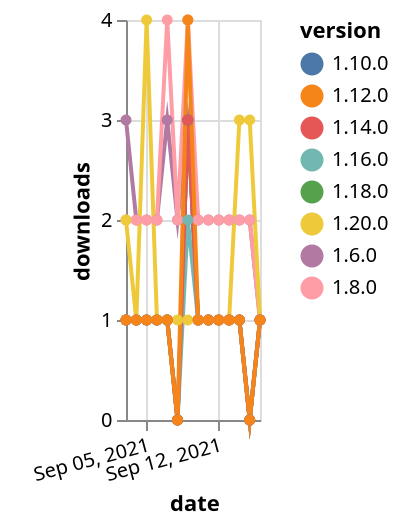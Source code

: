 {"$schema": "https://vega.github.io/schema/vega-lite/v5.json", "description": "A simple bar chart with embedded data.", "data": {"values": [{"date": "2021-09-03", "total": 2340, "delta": 3, "version": "1.6.0"}, {"date": "2021-09-04", "total": 2342, "delta": 2, "version": "1.6.0"}, {"date": "2021-09-05", "total": 2344, "delta": 2, "version": "1.6.0"}, {"date": "2021-09-06", "total": 2346, "delta": 2, "version": "1.6.0"}, {"date": "2021-09-07", "total": 2349, "delta": 3, "version": "1.6.0"}, {"date": "2021-09-08", "total": 2351, "delta": 2, "version": "1.6.0"}, {"date": "2021-09-09", "total": 2354, "delta": 3, "version": "1.6.0"}, {"date": "2021-09-10", "total": 2356, "delta": 2, "version": "1.6.0"}, {"date": "2021-09-11", "total": 2358, "delta": 2, "version": "1.6.0"}, {"date": "2021-09-12", "total": 2360, "delta": 2, "version": "1.6.0"}, {"date": "2021-09-13", "total": 2362, "delta": 2, "version": "1.6.0"}, {"date": "2021-09-14", "total": 2364, "delta": 2, "version": "1.6.0"}, {"date": "2021-09-15", "total": 2366, "delta": 2, "version": "1.6.0"}, {"date": "2021-09-16", "total": 2367, "delta": 1, "version": "1.6.0"}, {"date": "2021-09-03", "total": 172, "delta": 1, "version": "1.18.0"}, {"date": "2021-09-04", "total": 173, "delta": 1, "version": "1.18.0"}, {"date": "2021-09-05", "total": 174, "delta": 1, "version": "1.18.0"}, {"date": "2021-09-06", "total": 175, "delta": 1, "version": "1.18.0"}, {"date": "2021-09-07", "total": 176, "delta": 1, "version": "1.18.0"}, {"date": "2021-09-08", "total": 176, "delta": 0, "version": "1.18.0"}, {"date": "2021-09-09", "total": 179, "delta": 3, "version": "1.18.0"}, {"date": "2021-09-10", "total": 180, "delta": 1, "version": "1.18.0"}, {"date": "2021-09-11", "total": 181, "delta": 1, "version": "1.18.0"}, {"date": "2021-09-12", "total": 182, "delta": 1, "version": "1.18.0"}, {"date": "2021-09-13", "total": 183, "delta": 1, "version": "1.18.0"}, {"date": "2021-09-14", "total": 184, "delta": 1, "version": "1.18.0"}, {"date": "2021-09-15", "total": 184, "delta": 0, "version": "1.18.0"}, {"date": "2021-09-16", "total": 185, "delta": 1, "version": "1.18.0"}, {"date": "2021-09-03", "total": 2518, "delta": 2, "version": "1.8.0"}, {"date": "2021-09-04", "total": 2520, "delta": 2, "version": "1.8.0"}, {"date": "2021-09-05", "total": 2522, "delta": 2, "version": "1.8.0"}, {"date": "2021-09-06", "total": 2524, "delta": 2, "version": "1.8.0"}, {"date": "2021-09-07", "total": 2528, "delta": 4, "version": "1.8.0"}, {"date": "2021-09-08", "total": 2530, "delta": 2, "version": "1.8.0"}, {"date": "2021-09-09", "total": 2534, "delta": 4, "version": "1.8.0"}, {"date": "2021-09-10", "total": 2536, "delta": 2, "version": "1.8.0"}, {"date": "2021-09-11", "total": 2538, "delta": 2, "version": "1.8.0"}, {"date": "2021-09-12", "total": 2540, "delta": 2, "version": "1.8.0"}, {"date": "2021-09-13", "total": 2542, "delta": 2, "version": "1.8.0"}, {"date": "2021-09-14", "total": 2544, "delta": 2, "version": "1.8.0"}, {"date": "2021-09-15", "total": 2546, "delta": 2, "version": "1.8.0"}, {"date": "2021-09-16", "total": 2547, "delta": 1, "version": "1.8.0"}, {"date": "2021-09-03", "total": 235, "delta": 1, "version": "1.10.0"}, {"date": "2021-09-04", "total": 236, "delta": 1, "version": "1.10.0"}, {"date": "2021-09-05", "total": 237, "delta": 1, "version": "1.10.0"}, {"date": "2021-09-06", "total": 238, "delta": 1, "version": "1.10.0"}, {"date": "2021-09-07", "total": 239, "delta": 1, "version": "1.10.0"}, {"date": "2021-09-08", "total": 239, "delta": 0, "version": "1.10.0"}, {"date": "2021-09-09", "total": 242, "delta": 3, "version": "1.10.0"}, {"date": "2021-09-10", "total": 243, "delta": 1, "version": "1.10.0"}, {"date": "2021-09-11", "total": 244, "delta": 1, "version": "1.10.0"}, {"date": "2021-09-12", "total": 245, "delta": 1, "version": "1.10.0"}, {"date": "2021-09-13", "total": 246, "delta": 1, "version": "1.10.0"}, {"date": "2021-09-14", "total": 247, "delta": 1, "version": "1.10.0"}, {"date": "2021-09-15", "total": 247, "delta": 0, "version": "1.10.0"}, {"date": "2021-09-16", "total": 248, "delta": 1, "version": "1.10.0"}, {"date": "2021-09-03", "total": 121, "delta": 2, "version": "1.20.0"}, {"date": "2021-09-04", "total": 122, "delta": 1, "version": "1.20.0"}, {"date": "2021-09-05", "total": 126, "delta": 4, "version": "1.20.0"}, {"date": "2021-09-06", "total": 127, "delta": 1, "version": "1.20.0"}, {"date": "2021-09-07", "total": 128, "delta": 1, "version": "1.20.0"}, {"date": "2021-09-08", "total": 129, "delta": 1, "version": "1.20.0"}, {"date": "2021-09-09", "total": 130, "delta": 1, "version": "1.20.0"}, {"date": "2021-09-10", "total": 131, "delta": 1, "version": "1.20.0"}, {"date": "2021-09-11", "total": 132, "delta": 1, "version": "1.20.0"}, {"date": "2021-09-12", "total": 133, "delta": 1, "version": "1.20.0"}, {"date": "2021-09-13", "total": 134, "delta": 1, "version": "1.20.0"}, {"date": "2021-09-14", "total": 137, "delta": 3, "version": "1.20.0"}, {"date": "2021-09-15", "total": 140, "delta": 3, "version": "1.20.0"}, {"date": "2021-09-16", "total": 141, "delta": 1, "version": "1.20.0"}, {"date": "2021-09-03", "total": 152, "delta": 1, "version": "1.16.0"}, {"date": "2021-09-04", "total": 153, "delta": 1, "version": "1.16.0"}, {"date": "2021-09-05", "total": 154, "delta": 1, "version": "1.16.0"}, {"date": "2021-09-06", "total": 155, "delta": 1, "version": "1.16.0"}, {"date": "2021-09-07", "total": 156, "delta": 1, "version": "1.16.0"}, {"date": "2021-09-08", "total": 156, "delta": 0, "version": "1.16.0"}, {"date": "2021-09-09", "total": 158, "delta": 2, "version": "1.16.0"}, {"date": "2021-09-10", "total": 159, "delta": 1, "version": "1.16.0"}, {"date": "2021-09-11", "total": 160, "delta": 1, "version": "1.16.0"}, {"date": "2021-09-12", "total": 161, "delta": 1, "version": "1.16.0"}, {"date": "2021-09-13", "total": 162, "delta": 1, "version": "1.16.0"}, {"date": "2021-09-14", "total": 163, "delta": 1, "version": "1.16.0"}, {"date": "2021-09-15", "total": 163, "delta": 0, "version": "1.16.0"}, {"date": "2021-09-16", "total": 164, "delta": 1, "version": "1.16.0"}, {"date": "2021-09-03", "total": 190, "delta": 1, "version": "1.14.0"}, {"date": "2021-09-04", "total": 191, "delta": 1, "version": "1.14.0"}, {"date": "2021-09-05", "total": 192, "delta": 1, "version": "1.14.0"}, {"date": "2021-09-06", "total": 193, "delta": 1, "version": "1.14.0"}, {"date": "2021-09-07", "total": 194, "delta": 1, "version": "1.14.0"}, {"date": "2021-09-08", "total": 194, "delta": 0, "version": "1.14.0"}, {"date": "2021-09-09", "total": 197, "delta": 3, "version": "1.14.0"}, {"date": "2021-09-10", "total": 198, "delta": 1, "version": "1.14.0"}, {"date": "2021-09-11", "total": 199, "delta": 1, "version": "1.14.0"}, {"date": "2021-09-12", "total": 200, "delta": 1, "version": "1.14.0"}, {"date": "2021-09-13", "total": 201, "delta": 1, "version": "1.14.0"}, {"date": "2021-09-14", "total": 202, "delta": 1, "version": "1.14.0"}, {"date": "2021-09-15", "total": 202, "delta": 0, "version": "1.14.0"}, {"date": "2021-09-16", "total": 203, "delta": 1, "version": "1.14.0"}, {"date": "2021-09-03", "total": 307, "delta": 1, "version": "1.12.0"}, {"date": "2021-09-04", "total": 308, "delta": 1, "version": "1.12.0"}, {"date": "2021-09-05", "total": 309, "delta": 1, "version": "1.12.0"}, {"date": "2021-09-06", "total": 310, "delta": 1, "version": "1.12.0"}, {"date": "2021-09-07", "total": 311, "delta": 1, "version": "1.12.0"}, {"date": "2021-09-08", "total": 311, "delta": 0, "version": "1.12.0"}, {"date": "2021-09-09", "total": 315, "delta": 4, "version": "1.12.0"}, {"date": "2021-09-10", "total": 316, "delta": 1, "version": "1.12.0"}, {"date": "2021-09-11", "total": 317, "delta": 1, "version": "1.12.0"}, {"date": "2021-09-12", "total": 318, "delta": 1, "version": "1.12.0"}, {"date": "2021-09-13", "total": 319, "delta": 1, "version": "1.12.0"}, {"date": "2021-09-14", "total": 320, "delta": 1, "version": "1.12.0"}, {"date": "2021-09-15", "total": 320, "delta": 0, "version": "1.12.0"}, {"date": "2021-09-16", "total": 321, "delta": 1, "version": "1.12.0"}]}, "width": "container", "mark": {"type": "line", "point": {"filled": true}}, "encoding": {"x": {"field": "date", "type": "temporal", "timeUnit": "yearmonthdate", "title": "date", "axis": {"labelAngle": -15}}, "y": {"field": "delta", "type": "quantitative", "title": "downloads"}, "color": {"field": "version", "type": "nominal"}, "tooltip": {"field": "delta"}}}